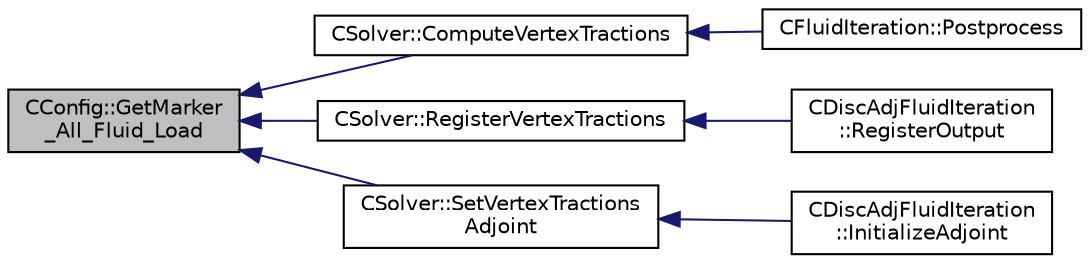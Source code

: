 digraph "CConfig::GetMarker_All_Fluid_Load"
{
  edge [fontname="Helvetica",fontsize="10",labelfontname="Helvetica",labelfontsize="10"];
  node [fontname="Helvetica",fontsize="10",shape=record];
  rankdir="LR";
  Node6374 [label="CConfig::GetMarker\l_All_Fluid_Load",height=0.2,width=0.4,color="black", fillcolor="grey75", style="filled", fontcolor="black"];
  Node6374 -> Node6375 [dir="back",color="midnightblue",fontsize="10",style="solid",fontname="Helvetica"];
  Node6375 [label="CSolver::ComputeVertexTractions",height=0.2,width=0.4,color="black", fillcolor="white", style="filled",URL="$class_c_solver.html#a062ffe8448e7cb0286cf3265d426ebe9",tooltip="Compute the tractions at the vertices. "];
  Node6375 -> Node6376 [dir="back",color="midnightblue",fontsize="10",style="solid",fontname="Helvetica"];
  Node6376 [label="CFluidIteration::Postprocess",height=0.2,width=0.4,color="black", fillcolor="white", style="filled",URL="$class_c_fluid_iteration.html#ab7c73b7bf5585c8d6878366f7825a6f6",tooltip="Postprocesses the fluid system before heading to another physics system or the next iteration..."];
  Node6374 -> Node6377 [dir="back",color="midnightblue",fontsize="10",style="solid",fontname="Helvetica"];
  Node6377 [label="CSolver::RegisterVertexTractions",height=0.2,width=0.4,color="black", fillcolor="white", style="filled",URL="$class_c_solver.html#a83224d5cbe794d179f48414a00e231a1",tooltip="Register the vertex tractions as output. "];
  Node6377 -> Node6378 [dir="back",color="midnightblue",fontsize="10",style="solid",fontname="Helvetica"];
  Node6378 [label="CDiscAdjFluidIteration\l::RegisterOutput",height=0.2,width=0.4,color="black", fillcolor="white", style="filled",URL="$class_c_disc_adj_fluid_iteration.html#afaa0f302eb638a0a89baf5af38bb617f",tooltip="Initializes the adjoints of the output variables of the fluid iteration. "];
  Node6374 -> Node6379 [dir="back",color="midnightblue",fontsize="10",style="solid",fontname="Helvetica"];
  Node6379 [label="CSolver::SetVertexTractions\lAdjoint",height=0.2,width=0.4,color="black", fillcolor="white", style="filled",URL="$class_c_solver.html#a598cfa469a5cc50f23ce21511410120c",tooltip="Set the adjoints of the vertex tractions to the AD structure. "];
  Node6379 -> Node6380 [dir="back",color="midnightblue",fontsize="10",style="solid",fontname="Helvetica"];
  Node6380 [label="CDiscAdjFluidIteration\l::InitializeAdjoint",height=0.2,width=0.4,color="black", fillcolor="white", style="filled",URL="$class_c_disc_adj_fluid_iteration.html#aba7f7cf2a26c03bf31981e1716fcc680",tooltip="Registers all input variables of the fluid iteration. "];
}
